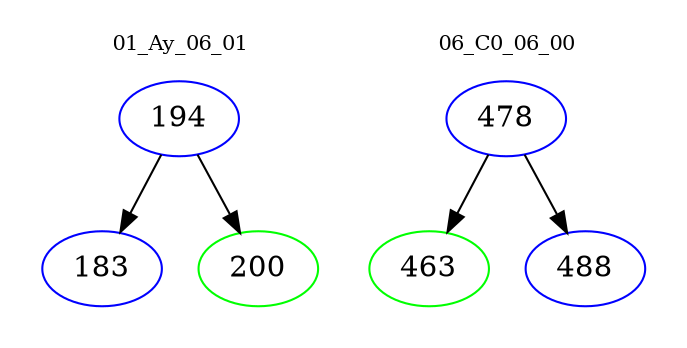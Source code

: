 digraph{
subgraph cluster_0 {
color = white
label = "01_Ay_06_01";
fontsize=10;
T0_194 [label="194", color="blue"]
T0_194 -> T0_183 [color="black"]
T0_183 [label="183", color="blue"]
T0_194 -> T0_200 [color="black"]
T0_200 [label="200", color="green"]
}
subgraph cluster_1 {
color = white
label = "06_C0_06_00";
fontsize=10;
T1_478 [label="478", color="blue"]
T1_478 -> T1_463 [color="black"]
T1_463 [label="463", color="green"]
T1_478 -> T1_488 [color="black"]
T1_488 [label="488", color="blue"]
}
}
